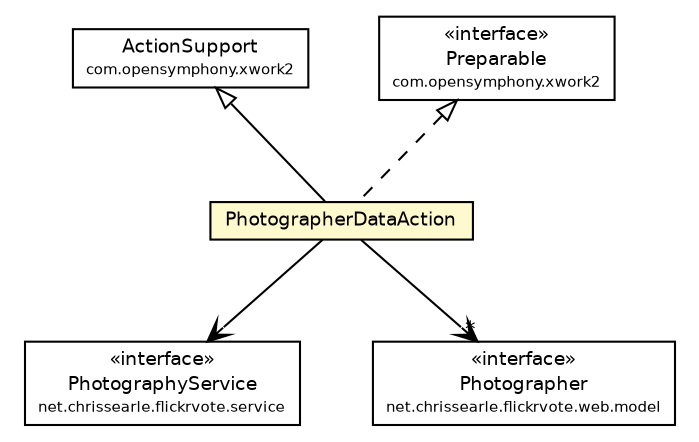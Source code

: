 #!/usr/local/bin/dot
#
# Class diagram 
# Generated by UmlGraph version 4.6 (http://www.spinellis.gr/sw/umlgraph)
#

digraph G {
	edge [fontname="Helvetica",fontsize=10,labelfontname="Helvetica",labelfontsize=10];
	node [fontname="Helvetica",fontsize=10,shape=plaintext];
	// net.chrissearle.flickrvote.service.PhotographyService
	c9058 [label=<<table border="0" cellborder="1" cellspacing="0" cellpadding="2" port="p" href="../../service/PhotographyService.html">
		<tr><td><table border="0" cellspacing="0" cellpadding="1">
			<tr><td> &laquo;interface&raquo; </td></tr>
			<tr><td> PhotographyService </td></tr>
			<tr><td><font point-size="7.0"> net.chrissearle.flickrvote.service </font></td></tr>
		</table></td></tr>
		</table>>, fontname="Helvetica", fontcolor="black", fontsize=9.0];
	// net.chrissearle.flickrvote.web.admin.PhotographerDataAction
	c9086 [label=<<table border="0" cellborder="1" cellspacing="0" cellpadding="2" port="p" bgcolor="lemonChiffon" href="./PhotographerDataAction.html">
		<tr><td><table border="0" cellspacing="0" cellpadding="1">
			<tr><td> PhotographerDataAction </td></tr>
		</table></td></tr>
		</table>>, fontname="Helvetica", fontcolor="black", fontsize=9.0];
	// net.chrissearle.flickrvote.web.model.Photographer
	c9110 [label=<<table border="0" cellborder="1" cellspacing="0" cellpadding="2" port="p" href="../model/Photographer.html">
		<tr><td><table border="0" cellspacing="0" cellpadding="1">
			<tr><td> &laquo;interface&raquo; </td></tr>
			<tr><td> Photographer </td></tr>
			<tr><td><font point-size="7.0"> net.chrissearle.flickrvote.web.model </font></td></tr>
		</table></td></tr>
		</table>>, fontname="Helvetica", fontcolor="black", fontsize=9.0];
	//net.chrissearle.flickrvote.web.admin.PhotographerDataAction extends com.opensymphony.xwork2.ActionSupport
	c9131:p -> c9086:p [dir=back,arrowtail=empty];
	//net.chrissearle.flickrvote.web.admin.PhotographerDataAction implements com.opensymphony.xwork2.Preparable
	c9132:p -> c9086:p [dir=back,arrowtail=empty,style=dashed];
	// net.chrissearle.flickrvote.web.admin.PhotographerDataAction NAVASSOC net.chrissearle.flickrvote.service.PhotographyService
	c9086:p -> c9058:p [taillabel="", label="", headlabel="", fontname="Helvetica", fontcolor="black", fontsize=10.0, color="black", arrowhead=open];
	// net.chrissearle.flickrvote.web.admin.PhotographerDataAction NAVASSOC net.chrissearle.flickrvote.web.model.Photographer
	c9086:p -> c9110:p [taillabel="", label="", headlabel="*", fontname="Helvetica", fontcolor="black", fontsize=10.0, color="black", arrowhead=open];
	// com.opensymphony.xwork2.Preparable
	c9132 [label=<<table border="0" cellborder="1" cellspacing="0" cellpadding="2" port="p">
		<tr><td><table border="0" cellspacing="0" cellpadding="1">
			<tr><td> &laquo;interface&raquo; </td></tr>
			<tr><td> Preparable </td></tr>
			<tr><td><font point-size="7.0"> com.opensymphony.xwork2 </font></td></tr>
		</table></td></tr>
		</table>>, fontname="Helvetica", fontcolor="black", fontsize=9.0];
	// com.opensymphony.xwork2.ActionSupport
	c9131 [label=<<table border="0" cellborder="1" cellspacing="0" cellpadding="2" port="p">
		<tr><td><table border="0" cellspacing="0" cellpadding="1">
			<tr><td> ActionSupport </td></tr>
			<tr><td><font point-size="7.0"> com.opensymphony.xwork2 </font></td></tr>
		</table></td></tr>
		</table>>, fontname="Helvetica", fontcolor="black", fontsize=9.0];
}

